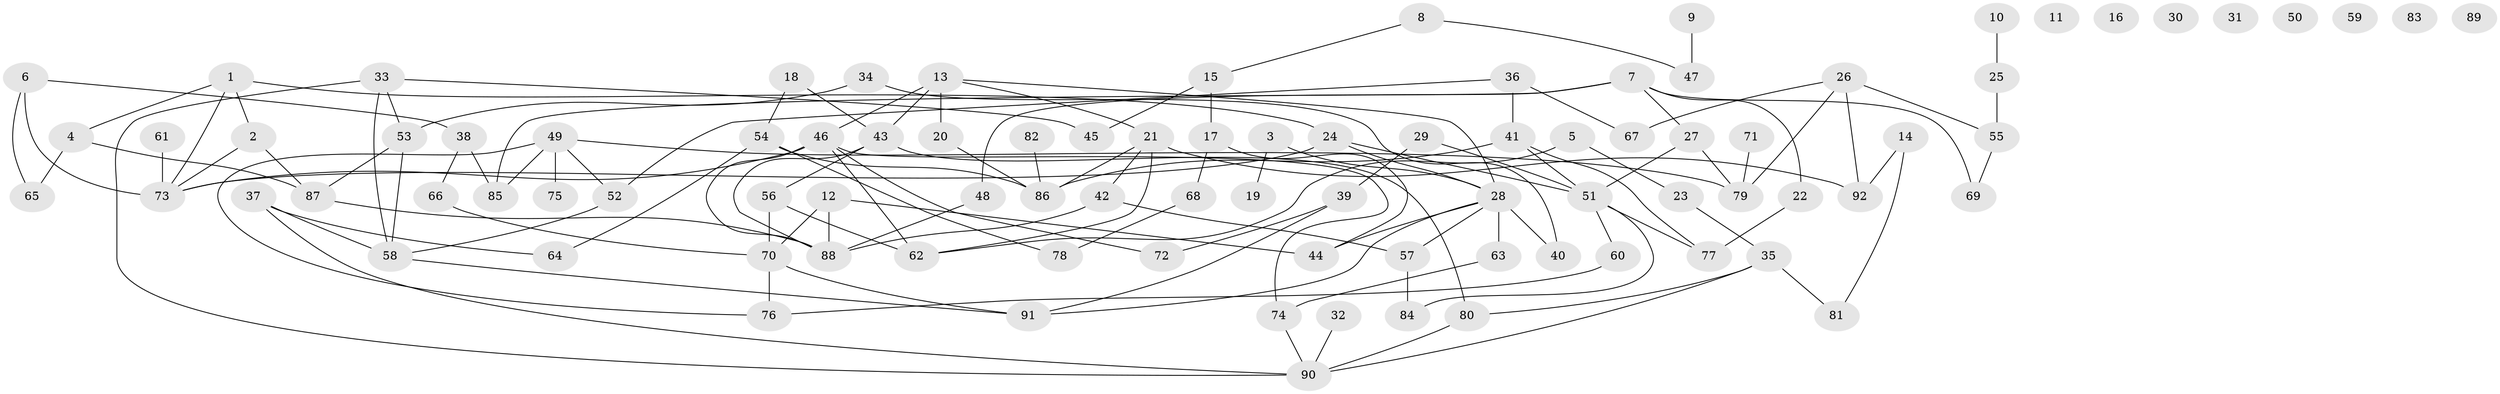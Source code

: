 // coarse degree distribution, {7: 0.05263157894736842, 2: 0.18421052631578946, 4: 0.07894736842105263, 6: 0.13157894736842105, 1: 0.15789473684210525, 3: 0.18421052631578946, 5: 0.10526315789473684, 9: 0.02631578947368421, 8: 0.07894736842105263}
// Generated by graph-tools (version 1.1) at 2025/48/03/04/25 22:48:13]
// undirected, 92 vertices, 129 edges
graph export_dot {
  node [color=gray90,style=filled];
  1;
  2;
  3;
  4;
  5;
  6;
  7;
  8;
  9;
  10;
  11;
  12;
  13;
  14;
  15;
  16;
  17;
  18;
  19;
  20;
  21;
  22;
  23;
  24;
  25;
  26;
  27;
  28;
  29;
  30;
  31;
  32;
  33;
  34;
  35;
  36;
  37;
  38;
  39;
  40;
  41;
  42;
  43;
  44;
  45;
  46;
  47;
  48;
  49;
  50;
  51;
  52;
  53;
  54;
  55;
  56;
  57;
  58;
  59;
  60;
  61;
  62;
  63;
  64;
  65;
  66;
  67;
  68;
  69;
  70;
  71;
  72;
  73;
  74;
  75;
  76;
  77;
  78;
  79;
  80;
  81;
  82;
  83;
  84;
  85;
  86;
  87;
  88;
  89;
  90;
  91;
  92;
  1 -- 2;
  1 -- 4;
  1 -- 24;
  1 -- 73;
  2 -- 73;
  2 -- 87;
  3 -- 19;
  3 -- 28;
  4 -- 65;
  4 -- 87;
  5 -- 23;
  5 -- 62;
  6 -- 38;
  6 -- 65;
  6 -- 73;
  7 -- 22;
  7 -- 27;
  7 -- 48;
  7 -- 69;
  7 -- 85;
  8 -- 15;
  8 -- 47;
  9 -- 47;
  10 -- 25;
  12 -- 44;
  12 -- 70;
  12 -- 88;
  13 -- 20;
  13 -- 21;
  13 -- 28;
  13 -- 43;
  13 -- 46;
  14 -- 81;
  14 -- 92;
  15 -- 17;
  15 -- 45;
  17 -- 44;
  17 -- 68;
  18 -- 43;
  18 -- 54;
  20 -- 86;
  21 -- 42;
  21 -- 62;
  21 -- 86;
  21 -- 92;
  22 -- 77;
  23 -- 35;
  24 -- 28;
  24 -- 51;
  24 -- 73;
  25 -- 55;
  26 -- 55;
  26 -- 67;
  26 -- 79;
  26 -- 92;
  27 -- 51;
  27 -- 79;
  28 -- 40;
  28 -- 44;
  28 -- 57;
  28 -- 63;
  28 -- 91;
  29 -- 39;
  29 -- 51;
  32 -- 90;
  33 -- 45;
  33 -- 53;
  33 -- 58;
  33 -- 90;
  34 -- 40;
  34 -- 53;
  35 -- 80;
  35 -- 81;
  35 -- 90;
  36 -- 41;
  36 -- 52;
  36 -- 67;
  37 -- 58;
  37 -- 64;
  37 -- 90;
  38 -- 66;
  38 -- 85;
  39 -- 72;
  39 -- 91;
  41 -- 51;
  41 -- 77;
  41 -- 86;
  42 -- 57;
  42 -- 88;
  43 -- 56;
  43 -- 80;
  43 -- 88;
  46 -- 62;
  46 -- 72;
  46 -- 73;
  46 -- 74;
  46 -- 88;
  48 -- 88;
  49 -- 52;
  49 -- 75;
  49 -- 76;
  49 -- 79;
  49 -- 85;
  51 -- 60;
  51 -- 77;
  51 -- 84;
  52 -- 58;
  53 -- 58;
  53 -- 87;
  54 -- 64;
  54 -- 78;
  54 -- 86;
  55 -- 69;
  56 -- 62;
  56 -- 70;
  57 -- 84;
  58 -- 91;
  60 -- 76;
  61 -- 73;
  63 -- 74;
  66 -- 70;
  68 -- 78;
  70 -- 76;
  70 -- 91;
  71 -- 79;
  74 -- 90;
  80 -- 90;
  82 -- 86;
  87 -- 88;
}
